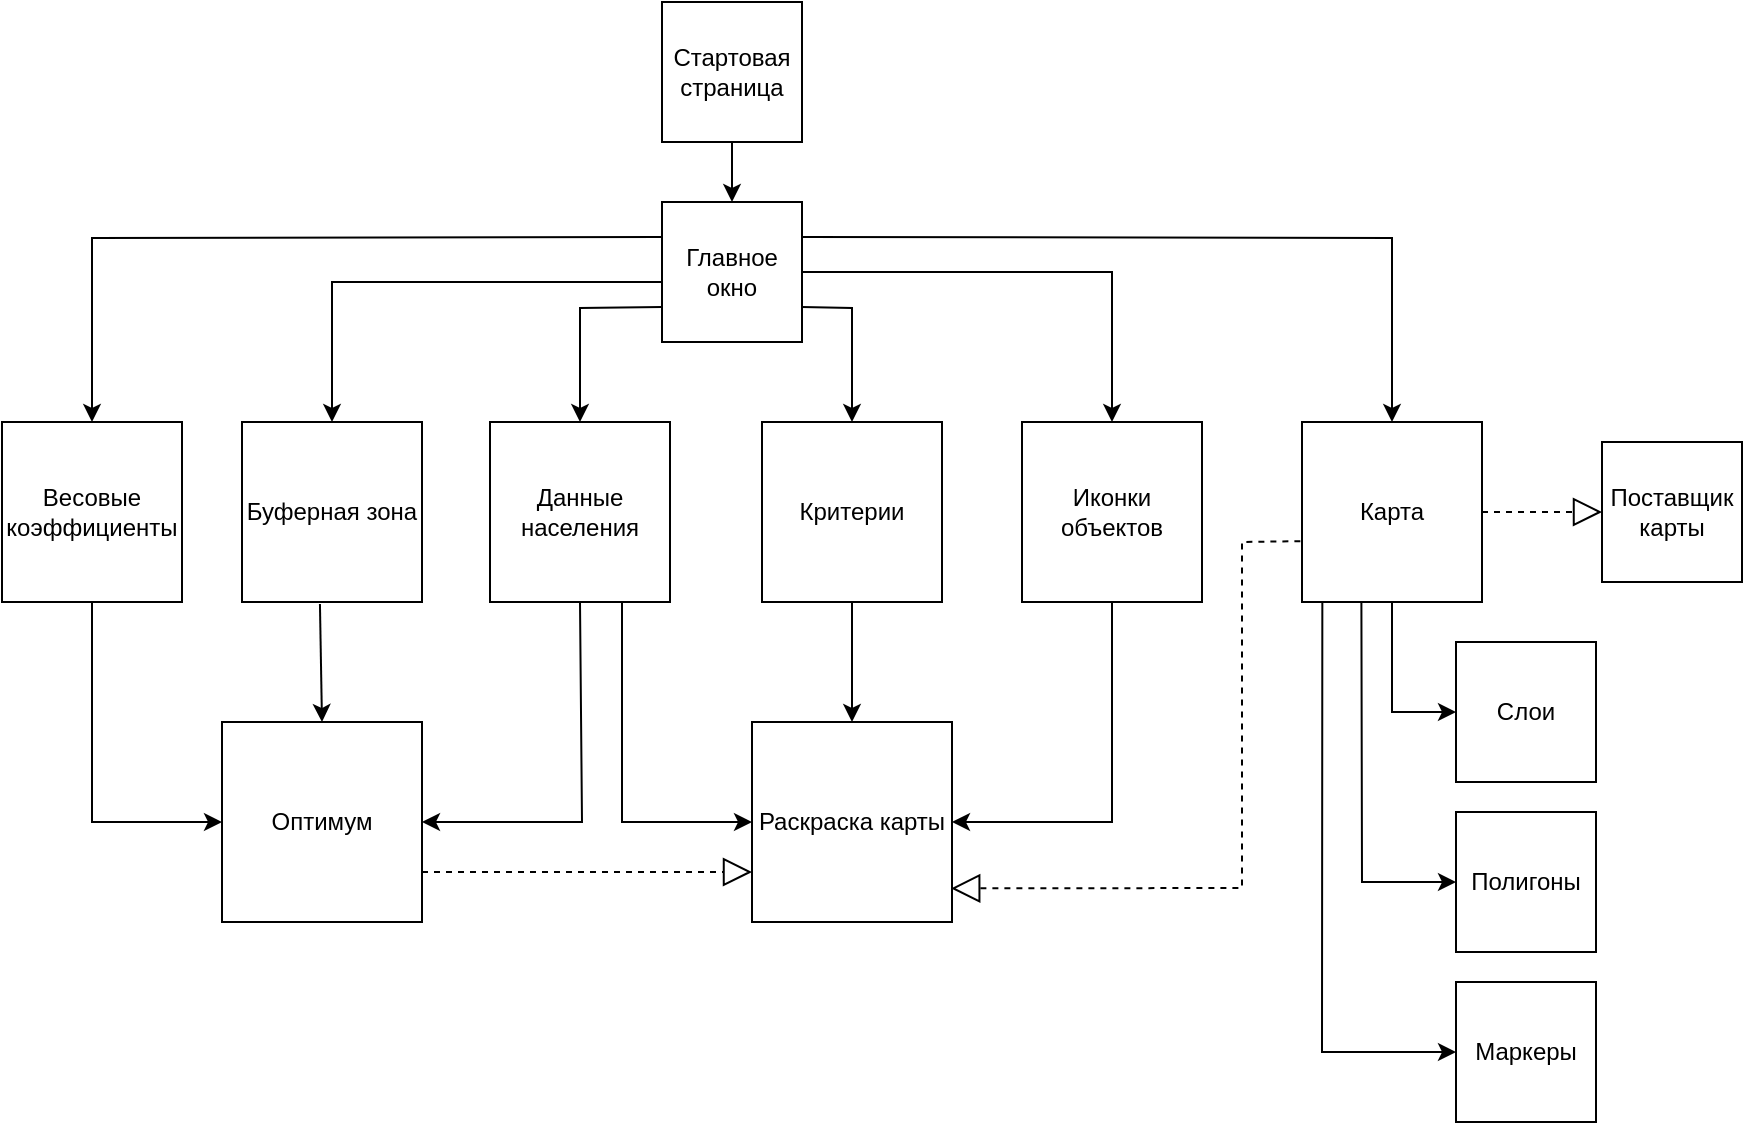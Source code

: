 <mxfile version="16.6.2" type="github">
  <diagram id="C5RBs43oDa-KdzZeNtuy" name="Page-1">
    <mxGraphModel dx="1271" dy="572" grid="0" gridSize="10" guides="1" tooltips="1" connect="1" arrows="1" fold="1" page="0" pageScale="1" pageWidth="827" pageHeight="1169" math="0" shadow="0">
      <root>
        <mxCell id="WIyWlLk6GJQsqaUBKTNV-0" />
        <mxCell id="WIyWlLk6GJQsqaUBKTNV-1" parent="WIyWlLk6GJQsqaUBKTNV-0" />
        <mxCell id="8uIvvyFtM6gvIeRK4sEd-0" value="Стартовая страница" style="whiteSpace=wrap;html=1;aspect=fixed;" vertex="1" parent="WIyWlLk6GJQsqaUBKTNV-1">
          <mxGeometry x="430" y="180" width="70" height="70" as="geometry" />
        </mxCell>
        <mxCell id="8uIvvyFtM6gvIeRK4sEd-1" value="Главное окно" style="whiteSpace=wrap;html=1;aspect=fixed;" vertex="1" parent="WIyWlLk6GJQsqaUBKTNV-1">
          <mxGeometry x="430" y="280" width="70" height="70" as="geometry" />
        </mxCell>
        <mxCell id="8uIvvyFtM6gvIeRK4sEd-3" value="Данные населения" style="whiteSpace=wrap;html=1;aspect=fixed;" vertex="1" parent="WIyWlLk6GJQsqaUBKTNV-1">
          <mxGeometry x="344" y="390" width="90" height="90" as="geometry" />
        </mxCell>
        <mxCell id="8uIvvyFtM6gvIeRK4sEd-4" value="Критерии" style="whiteSpace=wrap;html=1;aspect=fixed;" vertex="1" parent="WIyWlLk6GJQsqaUBKTNV-1">
          <mxGeometry x="480" y="390" width="90" height="90" as="geometry" />
        </mxCell>
        <mxCell id="8uIvvyFtM6gvIeRK4sEd-5" value="Весовые коэффициенты" style="whiteSpace=wrap;html=1;aspect=fixed;" vertex="1" parent="WIyWlLk6GJQsqaUBKTNV-1">
          <mxGeometry x="100" y="390" width="90" height="90" as="geometry" />
        </mxCell>
        <mxCell id="8uIvvyFtM6gvIeRK4sEd-6" value="Буферная зона" style="whiteSpace=wrap;html=1;aspect=fixed;" vertex="1" parent="WIyWlLk6GJQsqaUBKTNV-1">
          <mxGeometry x="220" y="390" width="90" height="90" as="geometry" />
        </mxCell>
        <mxCell id="8uIvvyFtM6gvIeRK4sEd-7" value="Оптимум" style="whiteSpace=wrap;html=1;aspect=fixed;" vertex="1" parent="WIyWlLk6GJQsqaUBKTNV-1">
          <mxGeometry x="210" y="540" width="100" height="100" as="geometry" />
        </mxCell>
        <mxCell id="8uIvvyFtM6gvIeRK4sEd-8" value="Раскраска карты" style="whiteSpace=wrap;html=1;aspect=fixed;" vertex="1" parent="WIyWlLk6GJQsqaUBKTNV-1">
          <mxGeometry x="475" y="540" width="100" height="100" as="geometry" />
        </mxCell>
        <mxCell id="8uIvvyFtM6gvIeRK4sEd-9" value="Иконки объектов" style="whiteSpace=wrap;html=1;aspect=fixed;" vertex="1" parent="WIyWlLk6GJQsqaUBKTNV-1">
          <mxGeometry x="610" y="390" width="90" height="90" as="geometry" />
        </mxCell>
        <mxCell id="8uIvvyFtM6gvIeRK4sEd-10" value="" style="endArrow=classic;html=1;rounded=0;entryX=1;entryY=0.5;entryDx=0;entryDy=0;exitX=0.5;exitY=1;exitDx=0;exitDy=0;" edge="1" parent="WIyWlLk6GJQsqaUBKTNV-1" source="8uIvvyFtM6gvIeRK4sEd-3" target="8uIvvyFtM6gvIeRK4sEd-7">
          <mxGeometry width="50" height="50" relative="1" as="geometry">
            <mxPoint x="420" y="530" as="sourcePoint" />
            <mxPoint x="470" y="480" as="targetPoint" />
            <Array as="points">
              <mxPoint x="390" y="590" />
            </Array>
          </mxGeometry>
        </mxCell>
        <mxCell id="8uIvvyFtM6gvIeRK4sEd-11" value="" style="endArrow=classic;html=1;rounded=0;exitX=0.5;exitY=1;exitDx=0;exitDy=0;entryX=0;entryY=0.5;entryDx=0;entryDy=0;" edge="1" parent="WIyWlLk6GJQsqaUBKTNV-1" source="8uIvvyFtM6gvIeRK4sEd-5" target="8uIvvyFtM6gvIeRK4sEd-7">
          <mxGeometry width="50" height="50" relative="1" as="geometry">
            <mxPoint x="420" y="530" as="sourcePoint" />
            <mxPoint x="250" y="630" as="targetPoint" />
            <Array as="points">
              <mxPoint x="145" y="590" />
            </Array>
          </mxGeometry>
        </mxCell>
        <mxCell id="8uIvvyFtM6gvIeRK4sEd-12" value="" style="endArrow=classic;html=1;rounded=0;exitX=0.433;exitY=1.011;exitDx=0;exitDy=0;exitPerimeter=0;entryX=0.5;entryY=0;entryDx=0;entryDy=0;" edge="1" parent="WIyWlLk6GJQsqaUBKTNV-1" source="8uIvvyFtM6gvIeRK4sEd-6" target="8uIvvyFtM6gvIeRK4sEd-7">
          <mxGeometry width="50" height="50" relative="1" as="geometry">
            <mxPoint x="420" y="530" as="sourcePoint" />
            <mxPoint x="260" y="570" as="targetPoint" />
          </mxGeometry>
        </mxCell>
        <mxCell id="8uIvvyFtM6gvIeRK4sEd-13" value="" style="endArrow=classic;html=1;rounded=0;entryX=0.5;entryY=0;entryDx=0;entryDy=0;" edge="1" parent="WIyWlLk6GJQsqaUBKTNV-1" target="8uIvvyFtM6gvIeRK4sEd-8">
          <mxGeometry width="50" height="50" relative="1" as="geometry">
            <mxPoint x="525" y="480" as="sourcePoint" />
            <mxPoint x="470" y="480" as="targetPoint" />
          </mxGeometry>
        </mxCell>
        <mxCell id="8uIvvyFtM6gvIeRK4sEd-14" value="" style="endArrow=classic;html=1;rounded=0;exitX=0.5;exitY=1;exitDx=0;exitDy=0;entryX=1;entryY=0.5;entryDx=0;entryDy=0;" edge="1" parent="WIyWlLk6GJQsqaUBKTNV-1" source="8uIvvyFtM6gvIeRK4sEd-9" target="8uIvvyFtM6gvIeRK4sEd-8">
          <mxGeometry width="50" height="50" relative="1" as="geometry">
            <mxPoint x="420" y="530" as="sourcePoint" />
            <mxPoint x="530" y="570" as="targetPoint" />
            <Array as="points">
              <mxPoint x="655" y="590" />
            </Array>
          </mxGeometry>
        </mxCell>
        <mxCell id="8uIvvyFtM6gvIeRK4sEd-15" value="" style="endArrow=classic;html=1;rounded=0;entryX=0;entryY=0.5;entryDx=0;entryDy=0;" edge="1" parent="WIyWlLk6GJQsqaUBKTNV-1" target="8uIvvyFtM6gvIeRK4sEd-8">
          <mxGeometry width="50" height="50" relative="1" as="geometry">
            <mxPoint x="410" y="480" as="sourcePoint" />
            <mxPoint x="470" y="480" as="targetPoint" />
            <Array as="points">
              <mxPoint x="410" y="590" />
            </Array>
          </mxGeometry>
        </mxCell>
        <mxCell id="8uIvvyFtM6gvIeRK4sEd-16" value="Карта" style="whiteSpace=wrap;html=1;aspect=fixed;" vertex="1" parent="WIyWlLk6GJQsqaUBKTNV-1">
          <mxGeometry x="750" y="390" width="90" height="90" as="geometry" />
        </mxCell>
        <mxCell id="8uIvvyFtM6gvIeRK4sEd-17" value="Слои" style="whiteSpace=wrap;html=1;aspect=fixed;" vertex="1" parent="WIyWlLk6GJQsqaUBKTNV-1">
          <mxGeometry x="827" y="500" width="70" height="70" as="geometry" />
        </mxCell>
        <mxCell id="8uIvvyFtM6gvIeRK4sEd-18" value="Маркеры" style="whiteSpace=wrap;html=1;aspect=fixed;" vertex="1" parent="WIyWlLk6GJQsqaUBKTNV-1">
          <mxGeometry x="827" y="670" width="70" height="70" as="geometry" />
        </mxCell>
        <mxCell id="8uIvvyFtM6gvIeRK4sEd-19" value="Полигоны" style="whiteSpace=wrap;html=1;aspect=fixed;" vertex="1" parent="WIyWlLk6GJQsqaUBKTNV-1">
          <mxGeometry x="827" y="585" width="70" height="70" as="geometry" />
        </mxCell>
        <mxCell id="8uIvvyFtM6gvIeRK4sEd-20" value="Поставщик карты" style="whiteSpace=wrap;html=1;aspect=fixed;" vertex="1" parent="WIyWlLk6GJQsqaUBKTNV-1">
          <mxGeometry x="900" y="400" width="70" height="70" as="geometry" />
        </mxCell>
        <mxCell id="8uIvvyFtM6gvIeRK4sEd-21" value="" style="endArrow=classic;html=1;rounded=0;entryX=0.5;entryY=0;entryDx=0;entryDy=0;exitX=0.5;exitY=1;exitDx=0;exitDy=0;" edge="1" parent="WIyWlLk6GJQsqaUBKTNV-1" source="8uIvvyFtM6gvIeRK4sEd-0" target="8uIvvyFtM6gvIeRK4sEd-1">
          <mxGeometry width="50" height="50" relative="1" as="geometry">
            <mxPoint x="420" y="420" as="sourcePoint" />
            <mxPoint x="470" y="370" as="targetPoint" />
          </mxGeometry>
        </mxCell>
        <mxCell id="8uIvvyFtM6gvIeRK4sEd-23" value="" style="endArrow=classic;html=1;rounded=0;entryX=0.5;entryY=0;entryDx=0;entryDy=0;exitX=0;exitY=0.25;exitDx=0;exitDy=0;" edge="1" parent="WIyWlLk6GJQsqaUBKTNV-1" source="8uIvvyFtM6gvIeRK4sEd-1" target="8uIvvyFtM6gvIeRK4sEd-5">
          <mxGeometry width="50" height="50" relative="1" as="geometry">
            <mxPoint x="550" y="430" as="sourcePoint" />
            <mxPoint x="600" y="380" as="targetPoint" />
            <Array as="points">
              <mxPoint x="145" y="298" />
            </Array>
          </mxGeometry>
        </mxCell>
        <mxCell id="8uIvvyFtM6gvIeRK4sEd-24" value="" style="endArrow=classic;html=1;rounded=0;entryX=0.5;entryY=0;entryDx=0;entryDy=0;" edge="1" parent="WIyWlLk6GJQsqaUBKTNV-1" target="8uIvvyFtM6gvIeRK4sEd-6">
          <mxGeometry width="50" height="50" relative="1" as="geometry">
            <mxPoint x="430" y="320" as="sourcePoint" />
            <mxPoint x="450" y="450" as="targetPoint" />
            <Array as="points">
              <mxPoint x="265" y="320" />
            </Array>
          </mxGeometry>
        </mxCell>
        <mxCell id="8uIvvyFtM6gvIeRK4sEd-25" value="" style="endArrow=classic;html=1;rounded=0;exitX=0;exitY=0.75;exitDx=0;exitDy=0;entryX=0.5;entryY=0;entryDx=0;entryDy=0;" edge="1" parent="WIyWlLk6GJQsqaUBKTNV-1" source="8uIvvyFtM6gvIeRK4sEd-1" target="8uIvvyFtM6gvIeRK4sEd-3">
          <mxGeometry width="50" height="50" relative="1" as="geometry">
            <mxPoint x="500" y="440" as="sourcePoint" />
            <mxPoint x="550" y="390" as="targetPoint" />
            <Array as="points">
              <mxPoint x="389" y="333" />
            </Array>
          </mxGeometry>
        </mxCell>
        <mxCell id="8uIvvyFtM6gvIeRK4sEd-26" value="" style="endArrow=classic;html=1;rounded=0;entryX=0.5;entryY=0;entryDx=0;entryDy=0;exitX=1;exitY=0.75;exitDx=0;exitDy=0;" edge="1" parent="WIyWlLk6GJQsqaUBKTNV-1" source="8uIvvyFtM6gvIeRK4sEd-1" target="8uIvvyFtM6gvIeRK4sEd-4">
          <mxGeometry width="50" height="50" relative="1" as="geometry">
            <mxPoint x="540" y="430" as="sourcePoint" />
            <mxPoint x="590" y="380" as="targetPoint" />
            <Array as="points">
              <mxPoint x="525" y="333" />
            </Array>
          </mxGeometry>
        </mxCell>
        <mxCell id="8uIvvyFtM6gvIeRK4sEd-27" value="" style="endArrow=classic;html=1;rounded=0;entryX=0.5;entryY=0;entryDx=0;entryDy=0;exitX=1;exitY=0.5;exitDx=0;exitDy=0;" edge="1" parent="WIyWlLk6GJQsqaUBKTNV-1" source="8uIvvyFtM6gvIeRK4sEd-1" target="8uIvvyFtM6gvIeRK4sEd-9">
          <mxGeometry width="50" height="50" relative="1" as="geometry">
            <mxPoint x="560" y="410" as="sourcePoint" />
            <mxPoint x="610" y="360" as="targetPoint" />
            <Array as="points">
              <mxPoint x="655" y="315" />
            </Array>
          </mxGeometry>
        </mxCell>
        <mxCell id="8uIvvyFtM6gvIeRK4sEd-28" value="" style="endArrow=classic;html=1;rounded=0;entryX=0.5;entryY=0;entryDx=0;entryDy=0;exitX=1;exitY=0.25;exitDx=0;exitDy=0;" edge="1" parent="WIyWlLk6GJQsqaUBKTNV-1" source="8uIvvyFtM6gvIeRK4sEd-1" target="8uIvvyFtM6gvIeRK4sEd-16">
          <mxGeometry width="50" height="50" relative="1" as="geometry">
            <mxPoint x="560" y="410" as="sourcePoint" />
            <mxPoint x="610" y="360" as="targetPoint" />
            <Array as="points">
              <mxPoint x="795" y="298" />
            </Array>
          </mxGeometry>
        </mxCell>
        <mxCell id="8uIvvyFtM6gvIeRK4sEd-29" value="" style="endArrow=block;dashed=1;endFill=0;endSize=12;html=1;rounded=0;entryX=0;entryY=0.5;entryDx=0;entryDy=0;exitX=1;exitY=0.5;exitDx=0;exitDy=0;" edge="1" parent="WIyWlLk6GJQsqaUBKTNV-1" source="8uIvvyFtM6gvIeRK4sEd-16" target="8uIvvyFtM6gvIeRK4sEd-20">
          <mxGeometry width="160" relative="1" as="geometry">
            <mxPoint x="650" y="510" as="sourcePoint" />
            <mxPoint x="810" y="510" as="targetPoint" />
          </mxGeometry>
        </mxCell>
        <mxCell id="8uIvvyFtM6gvIeRK4sEd-30" value="" style="endArrow=classic;html=1;rounded=0;entryX=0;entryY=0.5;entryDx=0;entryDy=0;exitX=0.5;exitY=1;exitDx=0;exitDy=0;" edge="1" parent="WIyWlLk6GJQsqaUBKTNV-1" source="8uIvvyFtM6gvIeRK4sEd-16" target="8uIvvyFtM6gvIeRK4sEd-17">
          <mxGeometry width="50" height="50" relative="1" as="geometry">
            <mxPoint x="720" y="670" as="sourcePoint" />
            <mxPoint x="770" y="620" as="targetPoint" />
            <Array as="points">
              <mxPoint x="795" y="535" />
            </Array>
          </mxGeometry>
        </mxCell>
        <mxCell id="8uIvvyFtM6gvIeRK4sEd-31" value="" style="endArrow=classic;html=1;rounded=0;entryX=0;entryY=0.5;entryDx=0;entryDy=0;exitX=0.33;exitY=1.001;exitDx=0;exitDy=0;exitPerimeter=0;" edge="1" parent="WIyWlLk6GJQsqaUBKTNV-1" source="8uIvvyFtM6gvIeRK4sEd-16" target="8uIvvyFtM6gvIeRK4sEd-19">
          <mxGeometry width="50" height="50" relative="1" as="geometry">
            <mxPoint x="770" y="480" as="sourcePoint" />
            <mxPoint x="770" y="560" as="targetPoint" />
            <Array as="points">
              <mxPoint x="780" y="620" />
            </Array>
          </mxGeometry>
        </mxCell>
        <mxCell id="8uIvvyFtM6gvIeRK4sEd-32" value="" style="endArrow=classic;html=1;rounded=0;entryX=0;entryY=0.5;entryDx=0;entryDy=0;exitX=0.113;exitY=1.006;exitDx=0;exitDy=0;exitPerimeter=0;" edge="1" parent="WIyWlLk6GJQsqaUBKTNV-1" source="8uIvvyFtM6gvIeRK4sEd-16" target="8uIvvyFtM6gvIeRK4sEd-18">
          <mxGeometry width="50" height="50" relative="1" as="geometry">
            <mxPoint x="580" y="770" as="sourcePoint" />
            <mxPoint x="630" y="720" as="targetPoint" />
            <Array as="points">
              <mxPoint x="760" y="705" />
            </Array>
          </mxGeometry>
        </mxCell>
        <mxCell id="8uIvvyFtM6gvIeRK4sEd-33" value="" style="endArrow=block;dashed=1;endFill=0;endSize=12;html=1;rounded=0;exitX=1;exitY=0.75;exitDx=0;exitDy=0;entryX=0;entryY=0.75;entryDx=0;entryDy=0;" edge="1" parent="WIyWlLk6GJQsqaUBKTNV-1" source="8uIvvyFtM6gvIeRK4sEd-7" target="8uIvvyFtM6gvIeRK4sEd-8">
          <mxGeometry width="160" relative="1" as="geometry">
            <mxPoint x="410" y="720" as="sourcePoint" />
            <mxPoint x="570" y="720" as="targetPoint" />
          </mxGeometry>
        </mxCell>
        <mxCell id="8uIvvyFtM6gvIeRK4sEd-34" value="" style="endArrow=block;dashed=1;endFill=0;endSize=12;html=1;rounded=0;exitX=-0.009;exitY=0.662;exitDx=0;exitDy=0;entryX=0.996;entryY=0.832;entryDx=0;entryDy=0;entryPerimeter=0;exitPerimeter=0;" edge="1" parent="WIyWlLk6GJQsqaUBKTNV-1" source="8uIvvyFtM6gvIeRK4sEd-16" target="8uIvvyFtM6gvIeRK4sEd-8">
          <mxGeometry width="160" relative="1" as="geometry">
            <mxPoint x="630" y="670" as="sourcePoint" />
            <mxPoint x="790" y="670" as="targetPoint" />
            <Array as="points">
              <mxPoint x="720" y="450" />
              <mxPoint x="720" y="623" />
            </Array>
          </mxGeometry>
        </mxCell>
      </root>
    </mxGraphModel>
  </diagram>
</mxfile>
